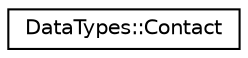digraph "Graphical Class Hierarchy"
{
 // LATEX_PDF_SIZE
  edge [fontname="Helvetica",fontsize="10",labelfontname="Helvetica",labelfontsize="10"];
  node [fontname="Helvetica",fontsize="10",shape=record];
  rankdir="LR";
  Node0 [label="DataTypes::Contact",height=0.2,width=0.4,color="black", fillcolor="white", style="filled",URL="$structDataTypes_1_1Contact.html",tooltip=" "];
}

